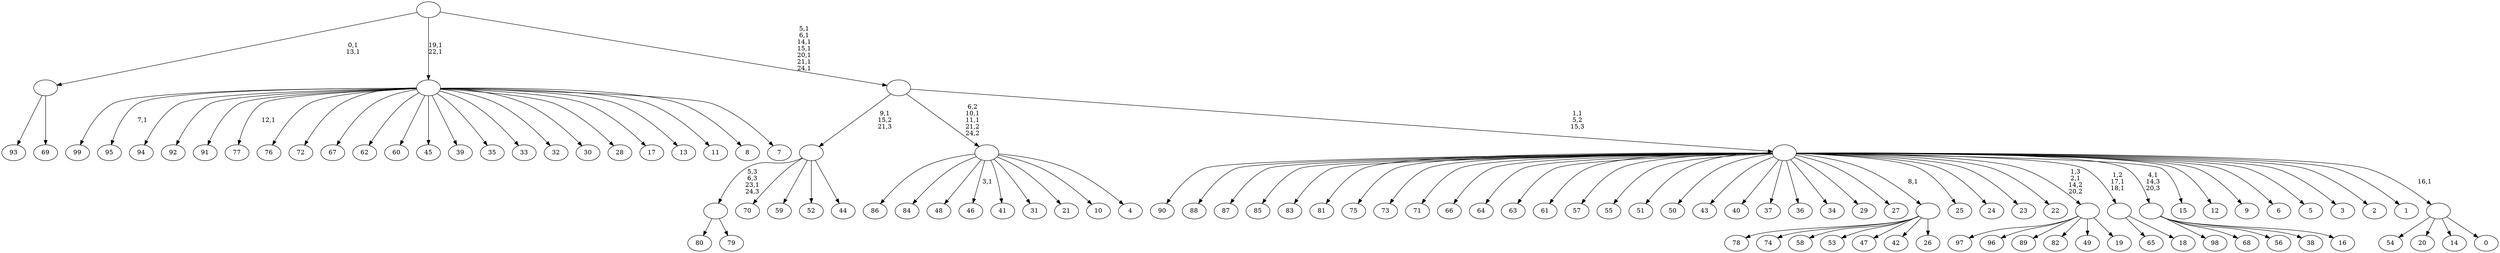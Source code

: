 digraph T {
	125 [label="99"]
	124 [label="98"]
	123 [label="97"]
	122 [label="96"]
	121 [label="95"]
	119 [label="94"]
	118 [label="93"]
	117 [label="92"]
	116 [label="91"]
	115 [label="90"]
	114 [label="89"]
	113 [label="88"]
	112 [label="87"]
	111 [label="86"]
	110 [label="85"]
	109 [label="84"]
	108 [label="83"]
	107 [label="82"]
	106 [label="81"]
	105 [label="80"]
	104 [label="79"]
	103 [label=""]
	102 [label="78"]
	101 [label="77"]
	99 [label="76"]
	98 [label="75"]
	97 [label="74"]
	96 [label="73"]
	95 [label="72"]
	94 [label="71"]
	93 [label="70"]
	92 [label="69"]
	91 [label=""]
	89 [label="68"]
	88 [label="67"]
	87 [label="66"]
	86 [label="65"]
	85 [label="64"]
	84 [label="63"]
	83 [label="62"]
	82 [label="61"]
	81 [label="60"]
	80 [label="59"]
	79 [label="58"]
	78 [label="57"]
	77 [label="56"]
	76 [label="55"]
	75 [label="54"]
	74 [label="53"]
	73 [label="52"]
	72 [label="51"]
	71 [label="50"]
	70 [label="49"]
	69 [label="48"]
	68 [label="47"]
	67 [label="46"]
	65 [label="45"]
	64 [label="44"]
	63 [label=""]
	62 [label="43"]
	61 [label="42"]
	60 [label="41"]
	59 [label="40"]
	58 [label="39"]
	57 [label="38"]
	56 [label="37"]
	55 [label="36"]
	54 [label="35"]
	53 [label="34"]
	52 [label="33"]
	51 [label="32"]
	50 [label="31"]
	49 [label="30"]
	48 [label="29"]
	47 [label="28"]
	46 [label="27"]
	45 [label="26"]
	44 [label=""]
	43 [label="25"]
	42 [label="24"]
	41 [label="23"]
	40 [label="22"]
	39 [label="21"]
	38 [label="20"]
	37 [label="19"]
	36 [label=""]
	35 [label="18"]
	34 [label=""]
	32 [label="17"]
	31 [label="16"]
	30 [label=""]
	29 [label="15"]
	28 [label="14"]
	27 [label="13"]
	26 [label="12"]
	25 [label="11"]
	24 [label="10"]
	23 [label="9"]
	22 [label="8"]
	21 [label="7"]
	20 [label=""]
	18 [label="6"]
	17 [label="5"]
	16 [label="4"]
	15 [label=""]
	13 [label="3"]
	12 [label="2"]
	11 [label="1"]
	10 [label="0"]
	9 [label=""]
	8 [label=""]
	7 [label=""]
	0 [label=""]
	103 -> 105 [label=""]
	103 -> 104 [label=""]
	91 -> 118 [label=""]
	91 -> 92 [label=""]
	63 -> 103 [label="5,3\n6,3\n23,1\n24,3"]
	63 -> 93 [label=""]
	63 -> 80 [label=""]
	63 -> 73 [label=""]
	63 -> 64 [label=""]
	44 -> 102 [label=""]
	44 -> 97 [label=""]
	44 -> 79 [label=""]
	44 -> 74 [label=""]
	44 -> 68 [label=""]
	44 -> 61 [label=""]
	44 -> 45 [label=""]
	36 -> 123 [label=""]
	36 -> 122 [label=""]
	36 -> 114 [label=""]
	36 -> 107 [label=""]
	36 -> 70 [label=""]
	36 -> 37 [label=""]
	34 -> 86 [label=""]
	34 -> 35 [label=""]
	30 -> 124 [label=""]
	30 -> 89 [label=""]
	30 -> 77 [label=""]
	30 -> 57 [label=""]
	30 -> 31 [label=""]
	20 -> 101 [label="12,1"]
	20 -> 121 [label="7,1"]
	20 -> 125 [label=""]
	20 -> 119 [label=""]
	20 -> 117 [label=""]
	20 -> 116 [label=""]
	20 -> 99 [label=""]
	20 -> 95 [label=""]
	20 -> 88 [label=""]
	20 -> 83 [label=""]
	20 -> 81 [label=""]
	20 -> 65 [label=""]
	20 -> 58 [label=""]
	20 -> 54 [label=""]
	20 -> 52 [label=""]
	20 -> 51 [label=""]
	20 -> 49 [label=""]
	20 -> 47 [label=""]
	20 -> 32 [label=""]
	20 -> 27 [label=""]
	20 -> 25 [label=""]
	20 -> 22 [label=""]
	20 -> 21 [label=""]
	15 -> 67 [label="3,1"]
	15 -> 111 [label=""]
	15 -> 109 [label=""]
	15 -> 69 [label=""]
	15 -> 60 [label=""]
	15 -> 50 [label=""]
	15 -> 39 [label=""]
	15 -> 24 [label=""]
	15 -> 16 [label=""]
	9 -> 75 [label=""]
	9 -> 38 [label=""]
	9 -> 28 [label=""]
	9 -> 10 [label=""]
	8 -> 34 [label="1,2\n17,1\n18,1"]
	8 -> 115 [label=""]
	8 -> 113 [label=""]
	8 -> 112 [label=""]
	8 -> 110 [label=""]
	8 -> 108 [label=""]
	8 -> 106 [label=""]
	8 -> 98 [label=""]
	8 -> 96 [label=""]
	8 -> 94 [label=""]
	8 -> 87 [label=""]
	8 -> 85 [label=""]
	8 -> 84 [label=""]
	8 -> 82 [label=""]
	8 -> 78 [label=""]
	8 -> 76 [label=""]
	8 -> 72 [label=""]
	8 -> 71 [label=""]
	8 -> 62 [label=""]
	8 -> 59 [label=""]
	8 -> 56 [label=""]
	8 -> 55 [label=""]
	8 -> 53 [label=""]
	8 -> 48 [label=""]
	8 -> 46 [label=""]
	8 -> 44 [label="8,1"]
	8 -> 43 [label=""]
	8 -> 42 [label=""]
	8 -> 41 [label=""]
	8 -> 40 [label=""]
	8 -> 36 [label="1,3\n2,1\n14,2\n20,2"]
	8 -> 30 [label="4,1\n14,3\n20,3"]
	8 -> 29 [label=""]
	8 -> 26 [label=""]
	8 -> 23 [label=""]
	8 -> 18 [label=""]
	8 -> 17 [label=""]
	8 -> 13 [label=""]
	8 -> 12 [label=""]
	8 -> 11 [label=""]
	8 -> 9 [label="16,1"]
	7 -> 15 [label="6,2\n10,1\n11,1\n21,2\n24,2"]
	7 -> 63 [label="9,1\n15,2\n21,3"]
	7 -> 8 [label="1,1\n5,2\n15,3"]
	0 -> 7 [label="5,1\n6,1\n14,1\n15,1\n20,1\n21,1\n24,1"]
	0 -> 20 [label="19,1\n22,1"]
	0 -> 91 [label="0,1\n13,1"]
}
